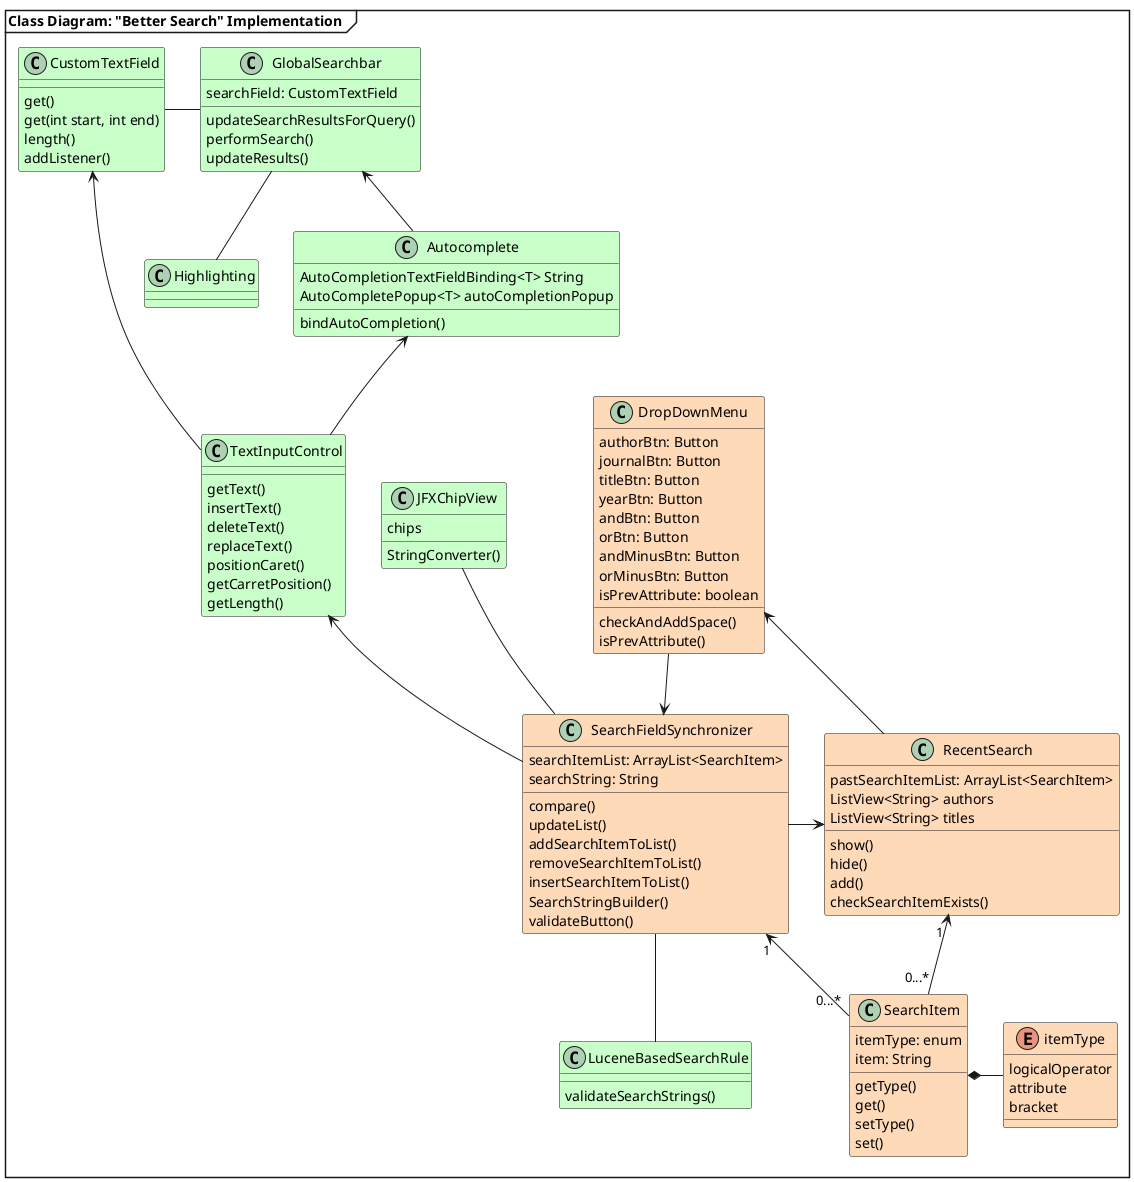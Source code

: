 ' +++++++++++++++++++++++++++++++++++++++++++++++++++++++++++++++++++++++++
@startuml class-diagram
mainframe **Class Diagram: "Better Search" Implementation  **
' package LEGEND {
'     class Existing as " Existing Classes " #White
'     hide  Existing circle
'     hide  Existing methods
'     hide  Existing members

'     class New as " New Classes "
'     hide  New circle
'     hide  New methods
'     hide  New members

'     ' Workaround to prevent PlantUML from positioning the legend blocks randomly.
'     Existing -[hidden]- New
' }

' =======================================================
' Grouping
' =======================================================
together {
    class DropDownMenu
    class SearchFieldSynchronizer
}

' =======================================================
' Relations
' =======================================================
CustomTextField - GlobalSearchbar
SearchItem *- itemType
RecentSearch <- SearchFieldSynchronizer
GlobalSearchbar -- Highlighting
GlobalSearchbar <-- Autocomplete
DropDownMenu <-- RecentSearch

SearchFieldSynchronizer -- LuceneBasedSearchRule
SearchItem "0...*" -> "1 " SearchFieldSynchronizer
JFXChipView -- SearchFieldSynchronizer
DropDownMenu --> SearchFieldSynchronizer
CustomTextField <-- TextInputControl
Autocomplete <-- TextInputControl
TextInputControl <-- SearchFieldSynchronizer
RecentSearch "1 " <-- "0...*" SearchItem

' =======================================================
' Classes
' =======================================================
class GlobalSearchbar #TECHNOLOGY {
    searchField: CustomTextField
    updateSearchResultsForQuery()
    ' initSearchModifierButtons()
    ' initSearchModifierButton()
    ' focus()
    performSearch()
    ' validRegex()
    ' informUserAboutInvalidSearchQuery()
    updateResults()
    ' setSearchFieldHintTooltip()
    ' updateHintVisibility()
    ' registerEventListener()
    ' onSuggestionChosen()
}

class Highlighting #TECHNOLOGY {

}

class RecentSearch #PeachPuff {
    pastSearchItemList: ArrayList<SearchItem>
    ListView<String> authors
    ListView<String> titles
    show()
    hide()
    add()
    checkSearchItemExists()

}

class DropDownMenu #PeachPuff {
    authorBtn: Button
    journalBtn: Button
    titleBtn: Button
    yearBtn: Button
    andBtn: Button
    orBtn: Button
    andMinusBtn: Button
    orMinusBtn: Button
    isPrevAttribute: boolean
    checkAndAddSpace()
    isPrevAttribute()
}

class LuceneBasedSearchRule #TECHNOLOGY {
    validateSearchStrings()
}

class Autocomplete #TECHNOLOGY {
    AutoCompletionTextFieldBinding<T> String
    AutoCompletePopup<T> autoCompletionPopup
    bindAutoCompletion()
}

class SearchFieldSynchronizer #PeachPuff {
    searchItemList: ArrayList<SearchItem>
    searchString: String 
    compare()
    updateList()
    addSearchItemToList()
    removeSearchItemToList()
    insertSearchItemToList()
    SearchStringBuilder()
    validateButton()
}

class SearchItem #PeachPuff {
    itemType: enum 
    item: String
    getType()
    get()
    setType()
    set()
}

enum itemType #PeachPuff {
    logicalOperator
    attribute
    bracket
}

class CustomTextField #TECHNOLOGY {
    get()
    get(int start, int end)
    length()
    addListener()
}

class TextInputControl #TECHNOLOGY {
    getText()
    insertText()
    deleteText()
    replaceText()
    positionCaret()
    getCarretPosition()
    getLength()
}

class JFXChipView #TECHNOLOGY {
    chips
    StringConverter()
}
@enduml

' +++++++++++++++++++++++++++++++++++++++++++++++++++++++++++++++++++++++++
' Julian: Recent Search
@startuml recent-search
mainframe **Sequence Diagram: Recent Search  **
actor User
User -> GlobalSearchBar: performSearch()
GlobalSearchBar -> RecentSearch: addQueryToRecentSearches
User -> RecentSearch: clickOnRecentSearchEntry
RecentSearch -> GlobalSearchBar: performSearch()
@enduml

' +++++++++++++++++++++++++++++++++++++++++++++++++++++++++++++++++++++++++
' Mark: User Search Input
@startuml user-search-input
mainframe **Sequence Diagram: User Search Input  **
actor User
User -> DropDownMenu: Button Input
box **SearchFieldSynchronizer**
DropDownMenu -> SearchFieldSynchronizer: <font color=green>                ActionEvent
entity searchItemList
SearchFieldSynchronizer -> searchItemList: addSearchItemToList()
searchItemList --> SearchFieldSynchronizer: SearchStringBuilder()
end box
box **CustomTextField** #White
entity searchField
SearchFieldSynchronizer -> searchField: replaceText()
end box

User -> searchField: Text Input
searchField --> SearchFieldSynchronizer: <font color=green>EventListener
SearchFieldSynchronizer -> searchItemList: updateList()
searchItemList --> SearchFieldSynchronizer: SearchStringBuilder()
SearchFieldSynchronizer -> searchField: replaceText()
@enduml

' +++++++++++++++++++++++++++++++++++++++++++++++++++++++++++++++++++++++++
' Albert: Autocomplete
@startuml
mainframe **Sequence Diagram: Autocomplete  **
actor User
User -> AutoCompletePopup: bindAutoCompletion()
AutoCompletePopup -> AutoCompletionTextInputBinding: convertSuggestionsToStrings
AutoCompletionTextInputBinding -> GlobalSearchBar: provideSuggestionsInGlobalSearch
GlobalSearchBar -> AutoCompletePopup: bindAutoCompletion()
@enduml

' +++++++++++++++++++++++++++++++++++++++++++++++++++++++++++++++++++++++++
' Dani: ChipView
@startuml
mainframe Sequence Diagram: ChipView 
actor User
User->GlobalSearchBar: performSearch()
GlobalSearchBar->ChipView: addChipViewToSearchField()
User->ChipView: clickOnChipInSearchField
ChipView->GlobalSearchBar:deleteChosenSearchkey()
@enduml

' +++++++++++++++++++++++++++++++++++++++++++++++++++++++++++++++++++++++++
' Mark: Logical Operators
@startuml logic-operators
mainframe **Activity Diagram: Logic Operators  **
start
switch ( Button Press )
case (  )
    :Attribute;
    if (leftSideExists?) then
        if (isLeftAttribute?) then
            if (isLeftAttributeWithoutSearchString?) then
                #pink:do nothing;
                kill
            endif
        #palegreen:Add OR;
        endif
    endif
    #palegreen:Add attribute;
    stop
case (  ) 
    switch ( Logic Operator )
        case ( )
        :1;
            if (leftSideExists?) then
                if (isLeftAttribute?) then
                    if (isLeftAttributeWithSearchString?) then
                        #palegreen:Add logic operator;
                        kill
                    endif
                endif
            endif
        #pink:do nothing;
        stop
        case (  )
        :-1;
        if (!MinusOneExists?) then
            if (leftSideExists?) then
                if (isLeftAttribute?) then
                    if (isLeftAttributeWithSearchString?) then
                        #palegreen:Add right bracket;
                        #palegreen:Add logic operator;
                        #palegreen:Add left bracket;
                        :positionCarret to start;
                        #palegreen:Add left bracket;
                        :positionCarret to end;
                        #palegreen:Add right bracket;
                        :positionCarret to end - 1;
                        kill
                    endif
                endif
            endif
        endif
        #pink:do nothing;
    stop
@enduml
